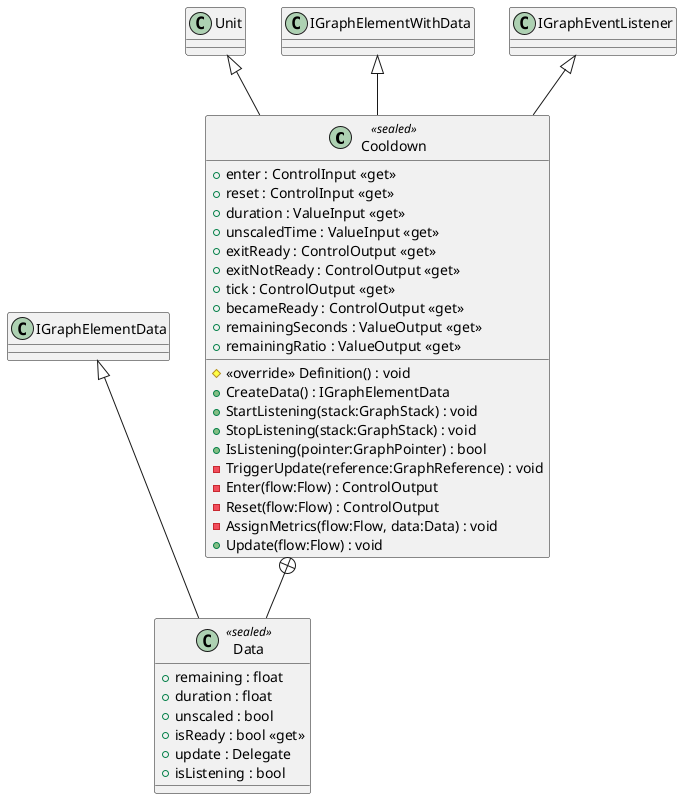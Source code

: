 @startuml
class Cooldown <<sealed>> {
    + enter : ControlInput <<get>>
    + reset : ControlInput <<get>>
    + duration : ValueInput <<get>>
    + unscaledTime : ValueInput <<get>>
    + exitReady : ControlOutput <<get>>
    + exitNotReady : ControlOutput <<get>>
    + tick : ControlOutput <<get>>
    + becameReady : ControlOutput <<get>>
    + remainingSeconds : ValueOutput <<get>>
    + remainingRatio : ValueOutput <<get>>
    # <<override>> Definition() : void
    + CreateData() : IGraphElementData
    + StartListening(stack:GraphStack) : void
    + StopListening(stack:GraphStack) : void
    + IsListening(pointer:GraphPointer) : bool
    - TriggerUpdate(reference:GraphReference) : void
    - Enter(flow:Flow) : ControlOutput
    - Reset(flow:Flow) : ControlOutput
    - AssignMetrics(flow:Flow, data:Data) : void
    + Update(flow:Flow) : void
}
class Data <<sealed>> {
    + remaining : float
    + duration : float
    + unscaled : bool
    + isReady : bool <<get>>
    + update : Delegate
    + isListening : bool
}
Unit <|-- Cooldown
IGraphElementWithData <|-- Cooldown
IGraphEventListener <|-- Cooldown
Cooldown +-- Data
IGraphElementData <|-- Data
@enduml
